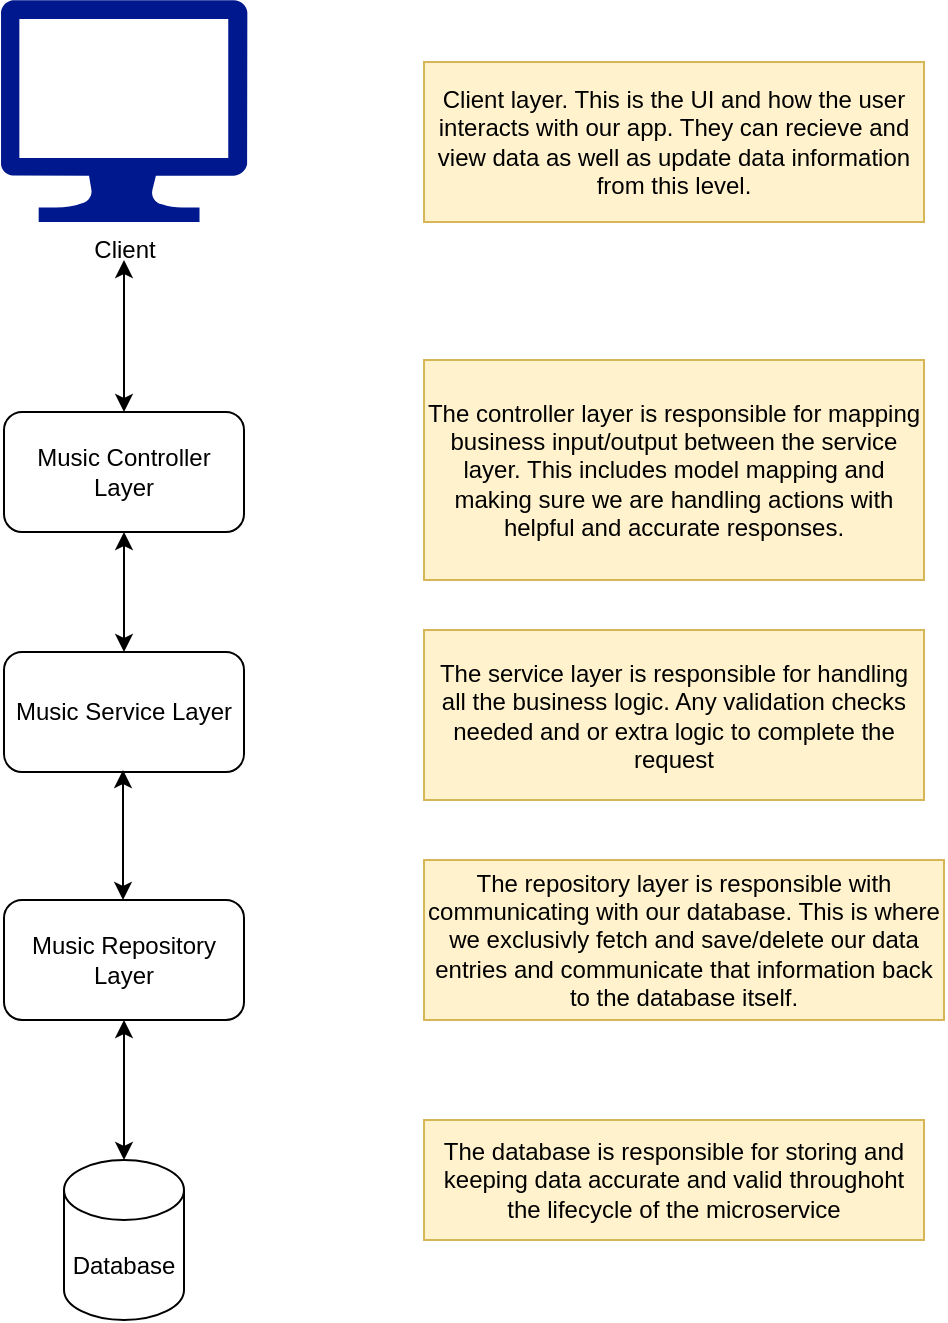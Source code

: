 <mxfile version="15.1.3" type="device"><diagram id="SVzRw8MqUMsg4FS-g479" name="Page-1"><mxGraphModel dx="1422" dy="822" grid="1" gridSize="10" guides="1" tooltips="1" connect="1" arrows="1" fold="1" page="1" pageScale="1" pageWidth="1100" pageHeight="850" math="0" shadow="0"><root><mxCell id="0"/><mxCell id="1" parent="0"/><mxCell id="Pb79vOfpeus0DH6i9HuW-1" value="Database" style="shape=cylinder3;whiteSpace=wrap;html=1;boundedLbl=1;backgroundOutline=1;size=15;" vertex="1" parent="1"><mxGeometry x="510" y="670" width="60" height="80" as="geometry"/></mxCell><mxCell id="Pb79vOfpeus0DH6i9HuW-2" value="Music Repository Layer" style="rounded=1;whiteSpace=wrap;html=1;" vertex="1" parent="1"><mxGeometry x="480" y="540" width="120" height="60" as="geometry"/></mxCell><mxCell id="Pb79vOfpeus0DH6i9HuW-3" value="Music Service Layer" style="rounded=1;whiteSpace=wrap;html=1;" vertex="1" parent="1"><mxGeometry x="480" y="416" width="120" height="60" as="geometry"/></mxCell><mxCell id="Pb79vOfpeus0DH6i9HuW-4" value="Music Controller Layer" style="rounded=1;whiteSpace=wrap;html=1;" vertex="1" parent="1"><mxGeometry x="480" y="296" width="120" height="60" as="geometry"/></mxCell><mxCell id="Pb79vOfpeus0DH6i9HuW-5" value="" style="endArrow=classic;startArrow=classic;html=1;entryX=0.5;entryY=1;entryDx=0;entryDy=0;" edge="1" parent="1" source="Pb79vOfpeus0DH6i9HuW-3" target="Pb79vOfpeus0DH6i9HuW-4"><mxGeometry width="50" height="50" relative="1" as="geometry"><mxPoint x="520" y="420" as="sourcePoint"/><mxPoint x="540" y="370" as="targetPoint"/></mxGeometry></mxCell><mxCell id="Pb79vOfpeus0DH6i9HuW-6" value="" style="endArrow=classic;startArrow=classic;html=1;entryX=0.5;entryY=1;entryDx=0;entryDy=0;" edge="1" parent="1"><mxGeometry width="50" height="50" relative="1" as="geometry"><mxPoint x="539.5" y="540" as="sourcePoint"/><mxPoint x="539.5" y="475" as="targetPoint"/></mxGeometry></mxCell><mxCell id="Pb79vOfpeus0DH6i9HuW-9" value="Client&lt;br&gt;" style="sketch=0;aspect=fixed;pointerEvents=1;shadow=0;dashed=0;html=1;strokeColor=none;labelPosition=center;verticalLabelPosition=bottom;verticalAlign=top;align=center;fillColor=#00188D;shape=mxgraph.azure.computer" vertex="1" parent="1"><mxGeometry x="478.34" y="90" width="123.33" height="111" as="geometry"/></mxCell><mxCell id="Pb79vOfpeus0DH6i9HuW-11" value="" style="endArrow=classic;startArrow=classic;html=1;" edge="1" parent="1"><mxGeometry width="50" height="50" relative="1" as="geometry"><mxPoint x="540" y="296" as="sourcePoint"/><mxPoint x="540" y="220" as="targetPoint"/></mxGeometry></mxCell><mxCell id="Pb79vOfpeus0DH6i9HuW-12" value="Client layer. This is the UI and how the user interacts with our app. They can recieve and view data as well as update data information from this level." style="text;html=1;strokeColor=#d6b656;fillColor=#fff2cc;align=center;verticalAlign=middle;whiteSpace=wrap;rounded=0;" vertex="1" parent="1"><mxGeometry x="690" y="121" width="250" height="80" as="geometry"/></mxCell><mxCell id="Pb79vOfpeus0DH6i9HuW-13" value="The controller layer is responsible for mapping business input/output between the service layer. This includes model mapping and making sure we are handling actions with helpful and accurate responses." style="text;html=1;align=center;verticalAlign=middle;whiteSpace=wrap;rounded=0;fillColor=#fff2cc;strokeColor=#d6b656;" vertex="1" parent="1"><mxGeometry x="690" y="270" width="250" height="110" as="geometry"/></mxCell><mxCell id="Pb79vOfpeus0DH6i9HuW-16" value="The service layer is responsible for handling all the business logic. Any validation checks needed and or extra logic to complete the request" style="text;html=1;strokeColor=#d6b656;fillColor=#fff2cc;align=center;verticalAlign=middle;whiteSpace=wrap;rounded=0;" vertex="1" parent="1"><mxGeometry x="690" y="405" width="250" height="85" as="geometry"/></mxCell><mxCell id="Pb79vOfpeus0DH6i9HuW-17" value="The database is responsible for storing and keeping data accurate and valid throughoht the lifecycle of the microservice" style="text;html=1;strokeColor=#d6b656;fillColor=#fff2cc;align=center;verticalAlign=middle;whiteSpace=wrap;rounded=0;" vertex="1" parent="1"><mxGeometry x="690" y="650" width="250" height="60" as="geometry"/></mxCell><mxCell id="Pb79vOfpeus0DH6i9HuW-18" value="The repository layer is responsible with communicating with our database. This is where we exclusivly fetch and save/delete our data entries and communicate that information back to the database itself." style="text;html=1;strokeColor=#d6b656;fillColor=#fff2cc;align=center;verticalAlign=middle;whiteSpace=wrap;rounded=0;" vertex="1" parent="1"><mxGeometry x="690" y="520" width="260" height="80" as="geometry"/></mxCell><mxCell id="Pb79vOfpeus0DH6i9HuW-21" value="" style="endArrow=classic;startArrow=classic;html=1;entryX=0.5;entryY=1;entryDx=0;entryDy=0;" edge="1" parent="1" target="Pb79vOfpeus0DH6i9HuW-2"><mxGeometry width="50" height="50" relative="1" as="geometry"><mxPoint x="540" y="670" as="sourcePoint"/><mxPoint x="590" y="620" as="targetPoint"/></mxGeometry></mxCell></root></mxGraphModel></diagram></mxfile>